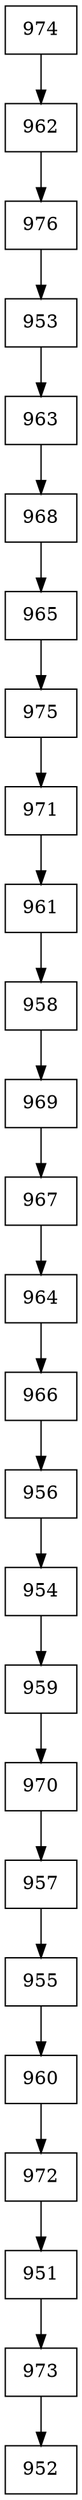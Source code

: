 digraph G {
  node [shape=record];
  node0 [label="{974}"];
  node0 -> node1;
  node1 [label="{962}"];
  node1 -> node2;
  node2 [label="{976}"];
  node2 -> node3;
  node3 [label="{953}"];
  node3 -> node4;
  node4 [label="{963}"];
  node4 -> node5;
  node5 [label="{968}"];
  node5 -> node6;
  node6 [label="{965}"];
  node6 -> node7;
  node7 [label="{975}"];
  node7 -> node8;
  node8 [label="{971}"];
  node8 -> node9;
  node9 [label="{961}"];
  node9 -> node10;
  node10 [label="{958}"];
  node10 -> node11;
  node11 [label="{969}"];
  node11 -> node12;
  node12 [label="{967}"];
  node12 -> node13;
  node13 [label="{964}"];
  node13 -> node14;
  node14 [label="{966}"];
  node14 -> node15;
  node15 [label="{956}"];
  node15 -> node16;
  node16 [label="{954}"];
  node16 -> node17;
  node17 [label="{959}"];
  node17 -> node18;
  node18 [label="{970}"];
  node18 -> node19;
  node19 [label="{957}"];
  node19 -> node20;
  node20 [label="{955}"];
  node20 -> node21;
  node21 [label="{960}"];
  node21 -> node22;
  node22 [label="{972}"];
  node22 -> node23;
  node23 [label="{951}"];
  node23 -> node24;
  node24 [label="{973}"];
  node24 -> node25;
  node25 [label="{952}"];
}
